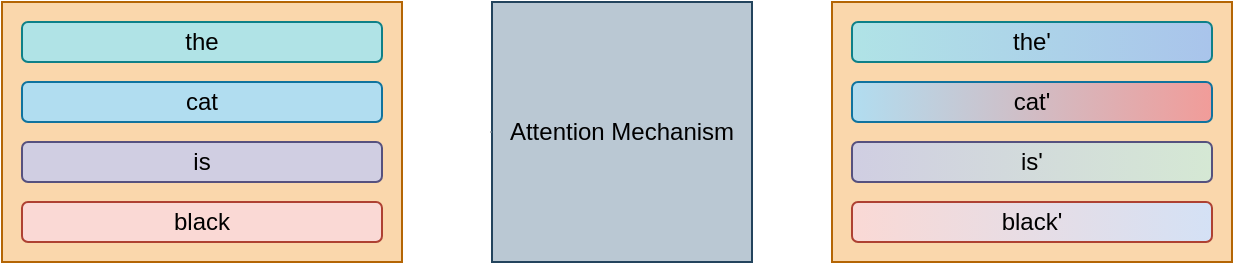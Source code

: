 <mxfile version="26.2.14">
  <diagram name="Page-1" id="Dg-g7MD_F9sybJDa8Roz">
    <mxGraphModel dx="1356" dy="920" grid="1" gridSize="10" guides="1" tooltips="1" connect="1" arrows="1" fold="1" page="1" pageScale="1" pageWidth="850" pageHeight="1100" math="0" shadow="0">
      <root>
        <mxCell id="0" />
        <mxCell id="1" parent="0" />
        <mxCell id="wuLcwjx7_MEhceyE2ylR-11" value="" style="group" parent="1" vertex="1" connectable="0">
          <mxGeometry x="225" y="390" width="615" height="130" as="geometry" />
        </mxCell>
        <mxCell id="wuLcwjx7_MEhceyE2ylR-7" style="edgeStyle=orthogonalEdgeStyle;rounded=0;orthogonalLoop=1;jettySize=auto;html=1;exitX=1;exitY=0.5;exitDx=0;exitDy=0;entryX=0;entryY=0.5;entryDx=0;entryDy=0;strokeColor=#FFFFFF;strokeWidth=2;" parent="wuLcwjx7_MEhceyE2ylR-11" source="VBVmibu96n7wG6fJEEzV-45" target="wuLcwjx7_MEhceyE2ylR-1" edge="1">
          <mxGeometry relative="1" as="geometry" />
        </mxCell>
        <mxCell id="wuLcwjx7_MEhceyE2ylR-10" value="" style="edgeStyle=orthogonalEdgeStyle;rounded=0;orthogonalLoop=1;jettySize=auto;html=1;" parent="wuLcwjx7_MEhceyE2ylR-11" source="VBVmibu96n7wG6fJEEzV-45" edge="1">
          <mxGeometry relative="1" as="geometry">
            <mxPoint x="165" y="65" as="targetPoint" />
          </mxGeometry>
        </mxCell>
        <mxCell id="VBVmibu96n7wG6fJEEzV-45" value="Attention Mechanism" style="rounded=0;whiteSpace=wrap;html=1;fillColor=#bac8d3;strokeColor=#23445d;" parent="wuLcwjx7_MEhceyE2ylR-11" vertex="1">
          <mxGeometry x="245" width="130" height="130" as="geometry" />
        </mxCell>
        <mxCell id="wuLcwjx7_MEhceyE2ylR-6" style="edgeStyle=orthogonalEdgeStyle;rounded=0;orthogonalLoop=1;jettySize=auto;html=1;exitX=1;exitY=0.5;exitDx=0;exitDy=0;entryX=0;entryY=0.5;entryDx=0;entryDy=0;strokeColor=#FFFFFF;strokeWidth=2;" parent="wuLcwjx7_MEhceyE2ylR-11" source="VBVmibu96n7wG6fJEEzV-1" target="VBVmibu96n7wG6fJEEzV-45" edge="1">
          <mxGeometry relative="1" as="geometry" />
        </mxCell>
        <mxCell id="VBVmibu96n7wG6fJEEzV-1" value="" style="rounded=0;whiteSpace=wrap;html=1;fillColor=#fad7ac;strokeColor=#b46504;" parent="wuLcwjx7_MEhceyE2ylR-11" vertex="1">
          <mxGeometry width="200" height="130" as="geometry" />
        </mxCell>
        <mxCell id="VBVmibu96n7wG6fJEEzV-2" value="the" style="rounded=1;whiteSpace=wrap;html=1;fillColor=#b0e3e6;strokeColor=#0e8088;" parent="wuLcwjx7_MEhceyE2ylR-11" vertex="1">
          <mxGeometry x="10" y="10" width="180" height="20" as="geometry" />
        </mxCell>
        <mxCell id="VBVmibu96n7wG6fJEEzV-3" value="cat" style="rounded=1;whiteSpace=wrap;html=1;fillColor=#b1ddf0;strokeColor=#10739e;" parent="wuLcwjx7_MEhceyE2ylR-11" vertex="1">
          <mxGeometry x="10" y="40" width="180" height="20" as="geometry" />
        </mxCell>
        <mxCell id="VBVmibu96n7wG6fJEEzV-4" value="is" style="rounded=1;whiteSpace=wrap;html=1;fillColor=#d0cee2;strokeColor=#56517e;" parent="wuLcwjx7_MEhceyE2ylR-11" vertex="1">
          <mxGeometry x="10" y="70" width="180" height="20" as="geometry" />
        </mxCell>
        <mxCell id="VBVmibu96n7wG6fJEEzV-5" value="black" style="rounded=1;whiteSpace=wrap;html=1;fillColor=#fad9d5;strokeColor=#ae4132;" parent="wuLcwjx7_MEhceyE2ylR-11" vertex="1">
          <mxGeometry x="10" y="100" width="180" height="20" as="geometry" />
        </mxCell>
        <mxCell id="wuLcwjx7_MEhceyE2ylR-1" value="" style="rounded=0;whiteSpace=wrap;html=1;fillColor=#fad7ac;strokeColor=#b46504;" parent="wuLcwjx7_MEhceyE2ylR-11" vertex="1">
          <mxGeometry x="415" width="200" height="130" as="geometry" />
        </mxCell>
        <mxCell id="wuLcwjx7_MEhceyE2ylR-2" value="the&#39;" style="rounded=1;whiteSpace=wrap;html=1;fillColor=#b0e3e6;strokeColor=#0e8088;gradientColor=#A9C4EB;gradientDirection=east;" parent="wuLcwjx7_MEhceyE2ylR-11" vertex="1">
          <mxGeometry x="425" y="10" width="180" height="20" as="geometry" />
        </mxCell>
        <mxCell id="wuLcwjx7_MEhceyE2ylR-3" value="cat&#39;" style="rounded=1;whiteSpace=wrap;html=1;fillColor=#b1ddf0;strokeColor=#10739e;gradientColor=#F19C99;gradientDirection=east;" parent="wuLcwjx7_MEhceyE2ylR-11" vertex="1">
          <mxGeometry x="425" y="40" width="180" height="20" as="geometry" />
        </mxCell>
        <mxCell id="wuLcwjx7_MEhceyE2ylR-4" value="is&#39;" style="rounded=1;whiteSpace=wrap;html=1;fillColor=#d0cee2;strokeColor=#56517e;gradientColor=#D5E8D4;gradientDirection=east;" parent="wuLcwjx7_MEhceyE2ylR-11" vertex="1">
          <mxGeometry x="425" y="70" width="180" height="20" as="geometry" />
        </mxCell>
        <mxCell id="wuLcwjx7_MEhceyE2ylR-5" value="black&#39;" style="rounded=1;whiteSpace=wrap;html=1;fillColor=#fad9d5;strokeColor=#ae4132;gradientColor=#D4E1F5;gradientDirection=east;" parent="wuLcwjx7_MEhceyE2ylR-11" vertex="1">
          <mxGeometry x="425" y="100" width="180" height="20" as="geometry" />
        </mxCell>
      </root>
    </mxGraphModel>
  </diagram>
</mxfile>
